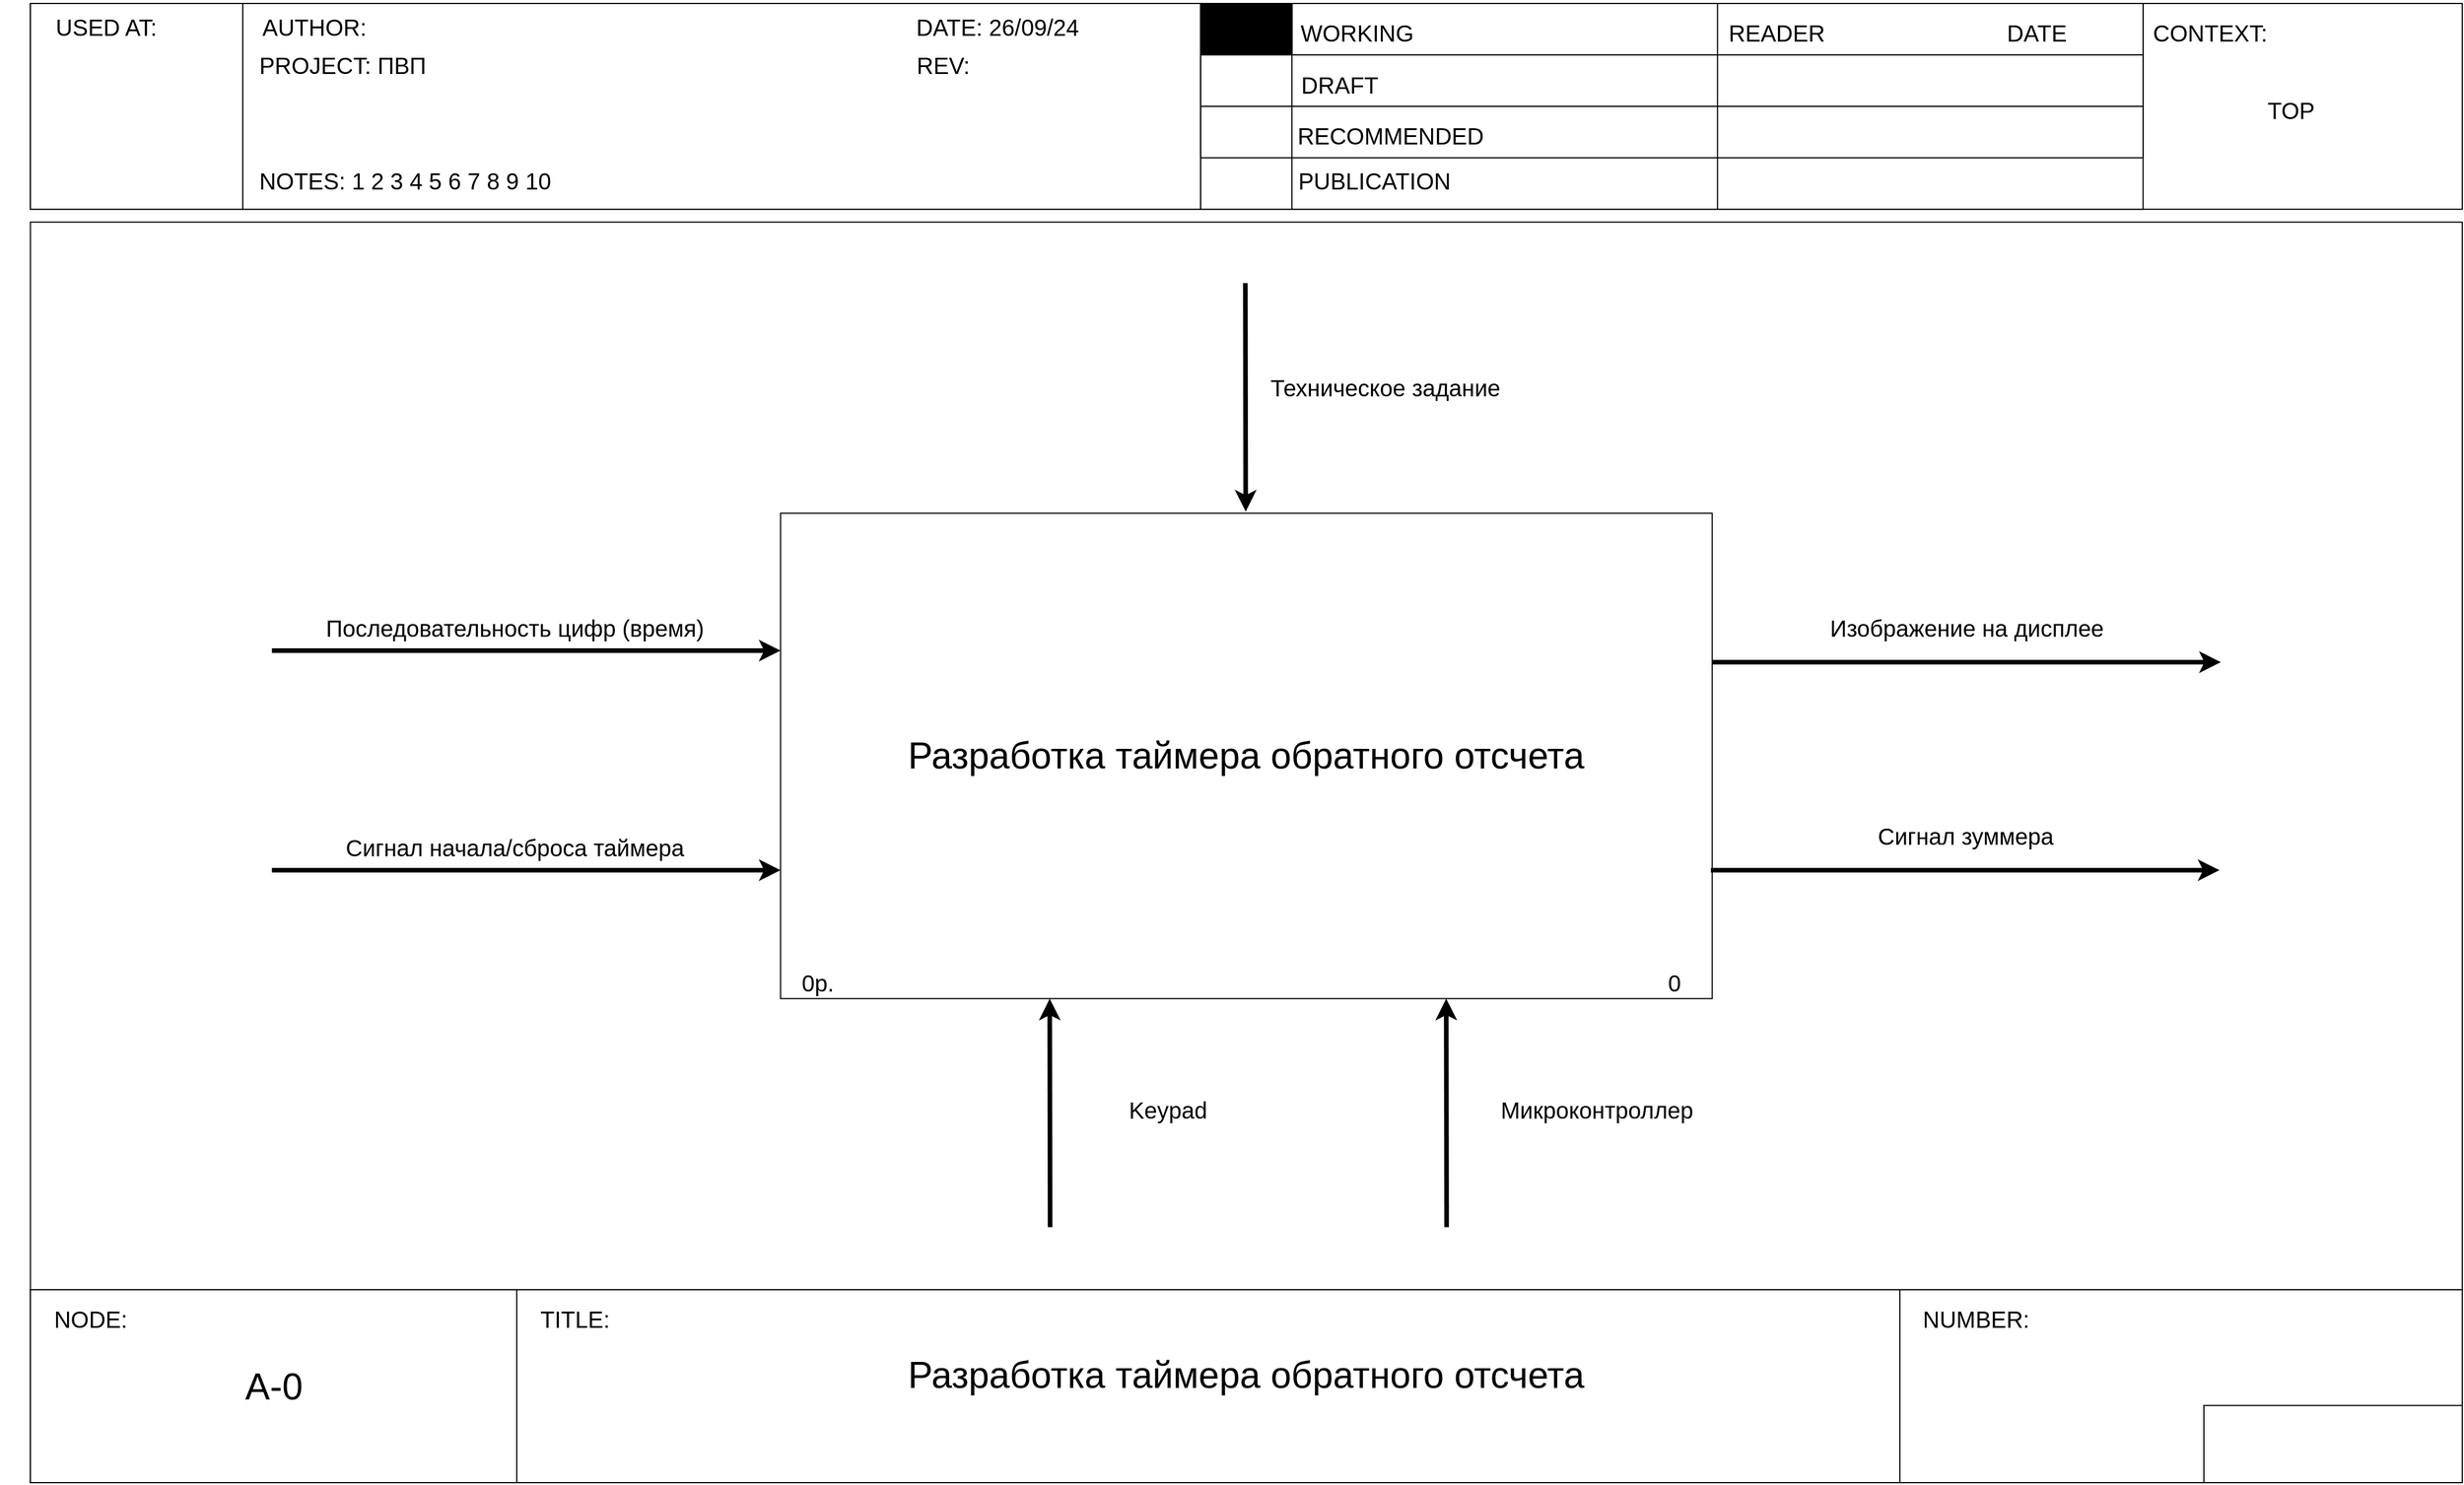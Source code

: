 <mxfile version="24.7.8">
  <diagram name="Page-1" id="51O2hP5uBH-O5NWf9dgc">
    <mxGraphModel dx="3330" dy="1533" grid="1" gridSize="10" guides="1" tooltips="1" connect="1" arrows="1" fold="1" page="1" pageScale="1" pageWidth="850" pageHeight="1100" math="0" shadow="0">
      <root>
        <mxCell id="0" />
        <mxCell id="1" parent="0" />
        <mxCell id="eyDew9JfzPge1HIjB2gx-9" value="" style="group" parent="1" vertex="1" connectable="0">
          <mxGeometry x="-560" y="110" width="2130.0" height="1280" as="geometry" />
        </mxCell>
        <mxCell id="SH1_WzYC-xPJG_5keX5Y-2" value="" style="rounded=0;whiteSpace=wrap;html=1;" parent="eyDew9JfzPge1HIjB2gx-9" vertex="1">
          <mxGeometry x="26.296" width="2103.704" height="178.087" as="geometry" />
        </mxCell>
        <mxCell id="SH1_WzYC-xPJG_5keX5Y-1" value="" style="rounded=0;whiteSpace=wrap;html=1;" parent="eyDew9JfzPge1HIjB2gx-9" vertex="1">
          <mxGeometry x="26.296" y="189.217" width="2103.704" height="923.826" as="geometry" />
        </mxCell>
        <mxCell id="SH1_WzYC-xPJG_5keX5Y-3" value="" style="rounded=0;whiteSpace=wrap;html=1;" parent="eyDew9JfzPge1HIjB2gx-9" vertex="1">
          <mxGeometry x="26.296" y="1113.043" width="2103.704" height="166.957" as="geometry" />
        </mxCell>
        <mxCell id="SH1_WzYC-xPJG_5keX5Y-4" value="" style="rounded=0;whiteSpace=wrap;html=1;" parent="eyDew9JfzPge1HIjB2gx-9" vertex="1">
          <mxGeometry x="26.296" y="1113.043" width="420.741" height="166.957" as="geometry" />
        </mxCell>
        <mxCell id="SH1_WzYC-xPJG_5keX5Y-5" value="" style="rounded=0;whiteSpace=wrap;html=1;" parent="eyDew9JfzPge1HIjB2gx-9" vertex="1">
          <mxGeometry x="1643.519" y="1113.043" width="486.481" height="166.957" as="geometry" />
        </mxCell>
        <mxCell id="SH1_WzYC-xPJG_5keX5Y-6" value="" style="rounded=0;whiteSpace=wrap;html=1;" parent="eyDew9JfzPge1HIjB2gx-9" vertex="1">
          <mxGeometry x="1906.481" y="1213.217" width="223.519" height="66.783" as="geometry" />
        </mxCell>
        <mxCell id="SH1_WzYC-xPJG_5keX5Y-7" value="&lt;font style=&quot;font-size: 20px;&quot;&gt;NODE:&lt;/font&gt;" style="text;html=1;align=center;verticalAlign=middle;whiteSpace=wrap;rounded=0;fontSize=32;" parent="eyDew9JfzPge1HIjB2gx-9" vertex="1">
          <mxGeometry x="39.444" y="1118.609" width="78.889" height="33.391" as="geometry" />
        </mxCell>
        <mxCell id="SH1_WzYC-xPJG_5keX5Y-8" value="&lt;font style=&quot;font-size: 20px;&quot;&gt;TITLE:&lt;/font&gt;" style="text;html=1;align=center;verticalAlign=middle;whiteSpace=wrap;rounded=0;fontSize=32;" parent="eyDew9JfzPge1HIjB2gx-9" vertex="1">
          <mxGeometry x="457.556" y="1124.174" width="78.889" height="22.261" as="geometry" />
        </mxCell>
        <mxCell id="SH1_WzYC-xPJG_5keX5Y-9" value="&lt;font style=&quot;font-size: 20px;&quot;&gt;NUMBER:&lt;/font&gt;" style="text;html=1;align=center;verticalAlign=middle;whiteSpace=wrap;rounded=0;fontSize=32;" parent="eyDew9JfzPge1HIjB2gx-9" vertex="1">
          <mxGeometry x="1669.815" y="1124.174" width="78.889" height="22.261" as="geometry" />
        </mxCell>
        <mxCell id="SH1_WzYC-xPJG_5keX5Y-10" value="" style="rounded=0;whiteSpace=wrap;html=1;" parent="eyDew9JfzPge1HIjB2gx-9" vertex="1">
          <mxGeometry x="26.3" width="183.7" height="178.09" as="geometry" />
        </mxCell>
        <mxCell id="SH1_WzYC-xPJG_5keX5Y-11" value="" style="rounded=0;whiteSpace=wrap;html=1;" parent="eyDew9JfzPge1HIjB2gx-9" vertex="1">
          <mxGeometry x="210" width="828.7" height="178.09" as="geometry" />
        </mxCell>
        <mxCell id="SH1_WzYC-xPJG_5keX5Y-12" value="" style="rounded=0;whiteSpace=wrap;html=1;" parent="eyDew9JfzPge1HIjB2gx-9" vertex="1">
          <mxGeometry x="1038.704" width="815.185" height="178.087" as="geometry" />
        </mxCell>
        <mxCell id="SH1_WzYC-xPJG_5keX5Y-13" value="&lt;font style=&quot;font-size: 20px;&quot;&gt;USED AT:&lt;/font&gt;" style="text;html=1;align=center;verticalAlign=middle;whiteSpace=wrap;rounded=0;fontSize=32;" parent="eyDew9JfzPge1HIjB2gx-9" vertex="1">
          <mxGeometry width="184.074" height="33.391" as="geometry" />
        </mxCell>
        <mxCell id="SH1_WzYC-xPJG_5keX5Y-14" value="&lt;font style=&quot;font-size: 20px;&quot;&gt;AUTHOR:&lt;/font&gt;" style="text;html=1;align=center;verticalAlign=middle;whiteSpace=wrap;rounded=0;fontSize=32;" parent="eyDew9JfzPge1HIjB2gx-9" vertex="1">
          <mxGeometry x="180.001" width="184.074" height="33.391" as="geometry" />
        </mxCell>
        <mxCell id="SH1_WzYC-xPJG_5keX5Y-16" value="&lt;font style=&quot;font-size: 20px;&quot;&gt;PROJECT: ПВП&lt;/font&gt;" style="text;html=1;align=center;verticalAlign=middle;whiteSpace=wrap;rounded=0;fontSize=32;" parent="eyDew9JfzPge1HIjB2gx-9" vertex="1">
          <mxGeometry x="183" y="33.39" width="227" height="33.39" as="geometry" />
        </mxCell>
        <mxCell id="SH1_WzYC-xPJG_5keX5Y-17" value="&lt;font style=&quot;font-size: 20px;&quot;&gt;NOTES: 1 2 3 4 5 6 7 8 9 10&lt;/font&gt;" style="text;html=1;align=center;verticalAlign=middle;whiteSpace=wrap;rounded=0;fontSize=32;" parent="eyDew9JfzPge1HIjB2gx-9" vertex="1">
          <mxGeometry x="212" y="133.57" width="277" height="33.39" as="geometry" />
        </mxCell>
        <mxCell id="SH1_WzYC-xPJG_5keX5Y-20" value="" style="rounded=0;whiteSpace=wrap;html=1;" parent="eyDew9JfzPge1HIjB2gx-9" vertex="1">
          <mxGeometry x="1038.704" width="815.185" height="44.522" as="geometry" />
        </mxCell>
        <mxCell id="SH1_WzYC-xPJG_5keX5Y-22" value="" style="rounded=0;whiteSpace=wrap;html=1;" parent="eyDew9JfzPge1HIjB2gx-9" vertex="1">
          <mxGeometry x="1038.704" y="44.522" width="815.185" height="44.522" as="geometry" />
        </mxCell>
        <mxCell id="SH1_WzYC-xPJG_5keX5Y-23" value="" style="rounded=0;whiteSpace=wrap;html=1;" parent="eyDew9JfzPge1HIjB2gx-9" vertex="1">
          <mxGeometry x="1038.704" y="89.043" width="815.185" height="44.522" as="geometry" />
        </mxCell>
        <mxCell id="SH1_WzYC-xPJG_5keX5Y-25" value="" style="endArrow=none;html=1;rounded=0;entryX=1;entryY=0;entryDx=0;entryDy=0;exitX=0;exitY=1;exitDx=0;exitDy=0;" parent="eyDew9JfzPge1HIjB2gx-9" edge="1">
          <mxGeometry width="50" height="50" relative="1" as="geometry">
            <mxPoint x="1117.593" y="178.087" as="sourcePoint" />
            <mxPoint x="1117.593" as="targetPoint" />
          </mxGeometry>
        </mxCell>
        <mxCell id="SH1_WzYC-xPJG_5keX5Y-26" value="" style="endArrow=none;html=1;rounded=0;entryX=1;entryY=0;entryDx=0;entryDy=0;exitX=0;exitY=1;exitDx=0;exitDy=0;" parent="eyDew9JfzPge1HIjB2gx-9" edge="1">
          <mxGeometry width="50" height="50" relative="1" as="geometry">
            <mxPoint x="1485.741" y="178.087" as="sourcePoint" />
            <mxPoint x="1485.741" as="targetPoint" />
          </mxGeometry>
        </mxCell>
        <mxCell id="SH1_WzYC-xPJG_5keX5Y-27" value="&lt;font style=&quot;font-size: 20px;&quot;&gt;DATE: 26/09/24&lt;/font&gt;" style="text;html=1;align=center;verticalAlign=middle;whiteSpace=wrap;rounded=0;fontSize=32;" parent="eyDew9JfzPge1HIjB2gx-9" vertex="1">
          <mxGeometry x="728" width="270" height="33.39" as="geometry" />
        </mxCell>
        <mxCell id="SH1_WzYC-xPJG_5keX5Y-28" value="&lt;font style=&quot;font-size: 20px;&quot;&gt;REV:&lt;/font&gt;" style="text;html=1;align=center;verticalAlign=middle;whiteSpace=wrap;rounded=0;fontSize=32;" parent="eyDew9JfzPge1HIjB2gx-9" vertex="1">
          <mxGeometry x="724" y="33.391" width="184.074" height="33.391" as="geometry" />
        </mxCell>
        <mxCell id="SH1_WzYC-xPJG_5keX5Y-29" value="&lt;span style=&quot;font-size: 20px;&quot;&gt;WORKING&lt;/span&gt;" style="text;html=1;align=center;verticalAlign=middle;whiteSpace=wrap;rounded=0;fontSize=32;" parent="eyDew9JfzPge1HIjB2gx-9" vertex="1">
          <mxGeometry x="1082" y="5.565" width="184.074" height="33.391" as="geometry" />
        </mxCell>
        <mxCell id="SH1_WzYC-xPJG_5keX5Y-30" value="&lt;span style=&quot;font-size: 20px;&quot;&gt;DRAFT&lt;/span&gt;" style="text;html=1;align=center;verticalAlign=middle;whiteSpace=wrap;rounded=0;fontSize=32;" parent="eyDew9JfzPge1HIjB2gx-9" vertex="1">
          <mxGeometry x="1067" y="50.087" width="184.074" height="33.391" as="geometry" />
        </mxCell>
        <mxCell id="SH1_WzYC-xPJG_5keX5Y-31" value="&lt;span style=&quot;font-size: 20px;&quot;&gt;RECOMMENDED&lt;/span&gt;" style="text;html=1;align=center;verticalAlign=middle;whiteSpace=wrap;rounded=0;fontSize=32;" parent="eyDew9JfzPge1HIjB2gx-9" vertex="1">
          <mxGeometry x="1111" y="94.609" width="184.074" height="33.391" as="geometry" />
        </mxCell>
        <mxCell id="SH1_WzYC-xPJG_5keX5Y-32" value="&lt;span style=&quot;font-size: 20px;&quot;&gt;PUBLICATION&lt;/span&gt;" style="text;html=1;align=center;verticalAlign=middle;whiteSpace=wrap;rounded=0;fontSize=32;" parent="eyDew9JfzPge1HIjB2gx-9" vertex="1">
          <mxGeometry x="1097" y="133.565" width="184.074" height="33.391" as="geometry" />
        </mxCell>
        <mxCell id="SH1_WzYC-xPJG_5keX5Y-33" value="&lt;span style=&quot;font-size: 20px;&quot;&gt;READER&lt;/span&gt;" style="text;html=1;align=center;verticalAlign=middle;whiteSpace=wrap;rounded=0;fontSize=32;" parent="eyDew9JfzPge1HIjB2gx-9" vertex="1">
          <mxGeometry x="1445" y="5.565" width="184.074" height="33.391" as="geometry" />
        </mxCell>
        <mxCell id="SH1_WzYC-xPJG_5keX5Y-34" value="&lt;span style=&quot;font-size: 20px;&quot;&gt;DATE&lt;/span&gt;" style="text;html=1;align=center;verticalAlign=middle;whiteSpace=wrap;rounded=0;fontSize=32;" parent="eyDew9JfzPge1HIjB2gx-9" vertex="1">
          <mxGeometry x="1669.815" y="5.565" width="184.074" height="33.391" as="geometry" />
        </mxCell>
        <mxCell id="SH1_WzYC-xPJG_5keX5Y-42" value="" style="rounded=0;whiteSpace=wrap;html=1;fillColor=#000000;" parent="eyDew9JfzPge1HIjB2gx-9" vertex="1">
          <mxGeometry x="1038.7" width="79" height="44" as="geometry" />
        </mxCell>
        <mxCell id="SH1_WzYC-xPJG_5keX5Y-43" value="&lt;span style=&quot;font-size: 20px;&quot;&gt;CONTEXT:&lt;/span&gt;" style="text;html=1;align=center;verticalAlign=middle;whiteSpace=wrap;rounded=0;fontSize=32;" parent="eyDew9JfzPge1HIjB2gx-9" vertex="1">
          <mxGeometry x="1820" y="5.3" width="184.074" height="33.391" as="geometry" />
        </mxCell>
        <mxCell id="SH1_WzYC-xPJG_5keX5Y-44" value="&lt;span style=&quot;font-size: 20px;&quot;&gt;TOP&lt;/span&gt;" style="text;html=1;align=center;verticalAlign=middle;whiteSpace=wrap;rounded=0;fontSize=32;" parent="eyDew9JfzPge1HIjB2gx-9" vertex="1">
          <mxGeometry x="1890" y="72.35" width="184.074" height="33.391" as="geometry" />
        </mxCell>
        <mxCell id="SH1_WzYC-xPJG_5keX5Y-45" value="&lt;font style=&quot;font-size: 32px;&quot;&gt;A-0&lt;/font&gt;" style="text;html=1;align=center;verticalAlign=middle;whiteSpace=wrap;rounded=0;fontSize=32;" parent="eyDew9JfzPge1HIjB2gx-9" vertex="1">
          <mxGeometry x="144.63" y="1179.83" width="184.074" height="33.391" as="geometry" />
        </mxCell>
        <mxCell id="eyDew9JfzPge1HIjB2gx-1" value="" style="rounded=0;whiteSpace=wrap;html=1;" parent="eyDew9JfzPge1HIjB2gx-9" vertex="1">
          <mxGeometry x="675.23" y="441.13" width="805.93" height="420" as="geometry" />
        </mxCell>
        <mxCell id="eyDew9JfzPge1HIjB2gx-2" value="Разработка таймера обратного отсчета" style="text;html=1;align=center;verticalAlign=middle;whiteSpace=wrap;rounded=0;fontSize=32;" parent="eyDew9JfzPge1HIjB2gx-9" vertex="1">
          <mxGeometry x="633.2" y="1170" width="890" height="33.39" as="geometry" />
        </mxCell>
        <mxCell id="eyDew9JfzPge1HIjB2gx-4" value="Разработка таймера обратного отсчета" style="text;html=1;align=center;verticalAlign=middle;whiteSpace=wrap;rounded=0;fontSize=32;" parent="eyDew9JfzPge1HIjB2gx-9" vertex="1">
          <mxGeometry x="633.15" y="634.44" width="890" height="33.39" as="geometry" />
        </mxCell>
        <mxCell id="eyDew9JfzPge1HIjB2gx-5" value="&lt;span style=&quot;font-size: 20px;&quot;&gt;0р.&lt;/span&gt;" style="text;html=1;align=center;verticalAlign=middle;whiteSpace=wrap;rounded=0;fontSize=32;" parent="eyDew9JfzPge1HIjB2gx-9" vertex="1">
          <mxGeometry x="675.23" y="827.74" width="64.77" height="33.39" as="geometry" />
        </mxCell>
        <mxCell id="eyDew9JfzPge1HIjB2gx-6" value="&lt;span style=&quot;font-size: 20px;&quot;&gt;0&lt;/span&gt;" style="text;html=1;align=center;verticalAlign=middle;whiteSpace=wrap;rounded=0;fontSize=32;" parent="eyDew9JfzPge1HIjB2gx-9" vertex="1">
          <mxGeometry x="1416.39" y="827.74" width="64.77" height="33.39" as="geometry" />
        </mxCell>
        <mxCell id="eyDew9JfzPge1HIjB2gx-11" value="" style="endArrow=classic;html=1;rounded=0;strokeWidth=4;" parent="eyDew9JfzPge1HIjB2gx-9" edge="1">
          <mxGeometry width="50" height="50" relative="1" as="geometry">
            <mxPoint x="235.23" y="560" as="sourcePoint" />
            <mxPoint x="675.23" y="560" as="targetPoint" />
          </mxGeometry>
        </mxCell>
        <mxCell id="-24m_MS1O3hzk-Pa1p-3-1" value="&lt;font style=&quot;font-size: 20px;&quot;&gt;Последовательность цифр (время)&lt;/font&gt;" style="edgeLabel;html=1;align=center;verticalAlign=middle;resizable=0;points=[];" vertex="1" connectable="0" parent="eyDew9JfzPge1HIjB2gx-11">
          <mxGeometry x="-0.207" relative="1" as="geometry">
            <mxPoint x="35" y="-20" as="offset" />
          </mxGeometry>
        </mxCell>
        <mxCell id="-24m_MS1O3hzk-Pa1p-3-2" value="" style="endArrow=classic;html=1;rounded=0;strokeWidth=4;" edge="1" parent="eyDew9JfzPge1HIjB2gx-9">
          <mxGeometry width="50" height="50" relative="1" as="geometry">
            <mxPoint x="235.23" y="750" as="sourcePoint" />
            <mxPoint x="675.23" y="750" as="targetPoint" />
          </mxGeometry>
        </mxCell>
        <mxCell id="-24m_MS1O3hzk-Pa1p-3-3" value="&lt;span style=&quot;font-size: 20px;&quot;&gt;Сигнал начала/сброса таймера&lt;/span&gt;" style="edgeLabel;html=1;align=center;verticalAlign=middle;resizable=0;points=[];" vertex="1" connectable="0" parent="-24m_MS1O3hzk-Pa1p-3-2">
          <mxGeometry x="-0.207" relative="1" as="geometry">
            <mxPoint x="35" y="-20" as="offset" />
          </mxGeometry>
        </mxCell>
        <mxCell id="eyDew9JfzPge1HIjB2gx-12" value="" style="endArrow=classic;html=1;rounded=0;strokeWidth=4;" parent="eyDew9JfzPge1HIjB2gx-9" edge="1">
          <mxGeometry width="50" height="50" relative="1" as="geometry">
            <mxPoint x="1251.4" y="1058.86" as="sourcePoint" />
            <mxPoint x="1251.07" y="861.131" as="targetPoint" />
          </mxGeometry>
        </mxCell>
        <mxCell id="-24m_MS1O3hzk-Pa1p-3-7" value="&lt;span style=&quot;font-size: 20px;&quot;&gt;Микроконтроллер&lt;/span&gt;" style="edgeLabel;html=1;align=center;verticalAlign=middle;resizable=0;points=[];" vertex="1" connectable="0" parent="eyDew9JfzPge1HIjB2gx-12">
          <mxGeometry x="0.048" relative="1" as="geometry">
            <mxPoint x="130" y="1" as="offset" />
          </mxGeometry>
        </mxCell>
        <mxCell id="-24m_MS1O3hzk-Pa1p-3-4" value="" style="endArrow=classic;html=1;rounded=0;strokeWidth=4;" edge="1" parent="eyDew9JfzPge1HIjB2gx-9">
          <mxGeometry width="50" height="50" relative="1" as="geometry">
            <mxPoint x="1481.16" y="570" as="sourcePoint" />
            <mxPoint x="1921.16" y="570" as="targetPoint" />
          </mxGeometry>
        </mxCell>
        <mxCell id="-24m_MS1O3hzk-Pa1p-3-8" value="&lt;span style=&quot;font-size: 20px;&quot;&gt;Изображение на дисплее&lt;/span&gt;" style="edgeLabel;html=1;align=center;verticalAlign=middle;resizable=0;points=[];" vertex="1" connectable="0" parent="-24m_MS1O3hzk-Pa1p-3-4">
          <mxGeometry x="-0.04" y="-1" relative="1" as="geometry">
            <mxPoint x="9" y="-31" as="offset" />
          </mxGeometry>
        </mxCell>
        <mxCell id="-24m_MS1O3hzk-Pa1p-3-9" value="" style="endArrow=classic;html=1;rounded=0;strokeWidth=4;" edge="1" parent="eyDew9JfzPge1HIjB2gx-9">
          <mxGeometry width="50" height="50" relative="1" as="geometry">
            <mxPoint x="1480.0" y="750" as="sourcePoint" />
            <mxPoint x="1920.0" y="750" as="targetPoint" />
          </mxGeometry>
        </mxCell>
        <mxCell id="-24m_MS1O3hzk-Pa1p-3-10" value="&lt;span style=&quot;font-size: 20px;&quot;&gt;Сигнал зуммера&lt;/span&gt;" style="edgeLabel;html=1;align=center;verticalAlign=middle;resizable=0;points=[];" vertex="1" connectable="0" parent="-24m_MS1O3hzk-Pa1p-3-9">
          <mxGeometry x="-0.04" y="-1" relative="1" as="geometry">
            <mxPoint x="9" y="-31" as="offset" />
          </mxGeometry>
        </mxCell>
        <mxCell id="-24m_MS1O3hzk-Pa1p-3-11" value="" style="endArrow=classic;html=1;rounded=0;strokeWidth=4;" edge="1" parent="eyDew9JfzPge1HIjB2gx-9">
          <mxGeometry width="50" height="50" relative="1" as="geometry">
            <mxPoint x="908.4" y="1058.86" as="sourcePoint" />
            <mxPoint x="908.07" y="861.131" as="targetPoint" />
          </mxGeometry>
        </mxCell>
        <mxCell id="-24m_MS1O3hzk-Pa1p-3-12" value="&lt;span style=&quot;font-size: 20px;&quot;&gt;Keypad&lt;/span&gt;" style="edgeLabel;html=1;align=center;verticalAlign=middle;resizable=0;points=[];" vertex="1" connectable="0" parent="-24m_MS1O3hzk-Pa1p-3-11">
          <mxGeometry x="0.048" relative="1" as="geometry">
            <mxPoint x="102" y="1" as="offset" />
          </mxGeometry>
        </mxCell>
        <mxCell id="-24m_MS1O3hzk-Pa1p-3-13" value="" style="endArrow=classic;html=1;rounded=0;strokeWidth=4;" edge="1" parent="eyDew9JfzPge1HIjB2gx-9">
          <mxGeometry width="50" height="50" relative="1" as="geometry">
            <mxPoint x="1077.29" y="242.001" as="sourcePoint" />
            <mxPoint x="1077.62" y="439.73" as="targetPoint" />
          </mxGeometry>
        </mxCell>
        <mxCell id="-24m_MS1O3hzk-Pa1p-3-14" value="&lt;span style=&quot;font-size: 20px;&quot;&gt;Техническое задание&lt;/span&gt;" style="edgeLabel;html=1;align=center;verticalAlign=middle;resizable=0;points=[];" vertex="1" connectable="0" parent="-24m_MS1O3hzk-Pa1p-3-13">
          <mxGeometry x="0.048" relative="1" as="geometry">
            <mxPoint x="120" y="-14" as="offset" />
          </mxGeometry>
        </mxCell>
      </root>
    </mxGraphModel>
  </diagram>
</mxfile>
